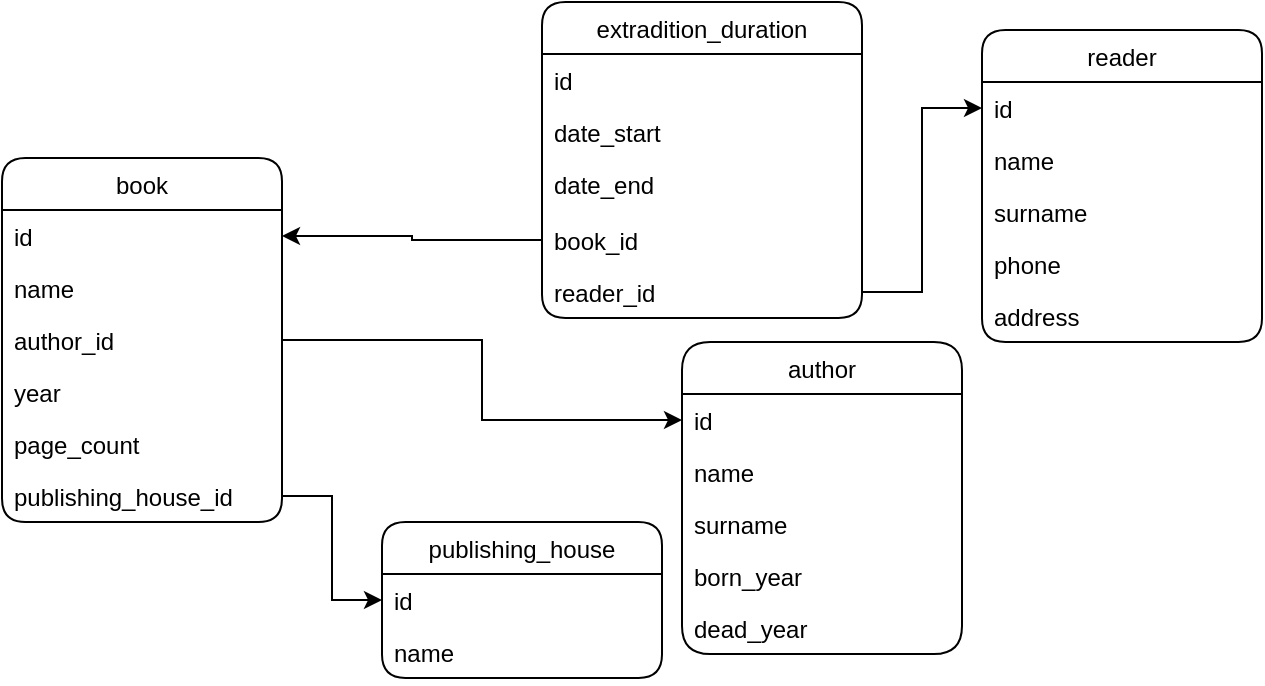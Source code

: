 <mxfile version="20.5.1" type="device" pages="2"><diagram id="Ulc002I4-CXRg7rzfWcE" name="Страница 1"><mxGraphModel dx="1038" dy="575" grid="1" gridSize="10" guides="1" tooltips="1" connect="1" arrows="1" fold="1" page="1" pageScale="1" pageWidth="827" pageHeight="1169" math="0" shadow="0"><root><mxCell id="0"/><mxCell id="1" parent="0"/><mxCell id="hzGDxLUB0dOeA8XzOo1Z-1" value="book" style="swimlane;fontStyle=0;childLayout=stackLayout;horizontal=1;startSize=26;fillColor=none;horizontalStack=0;resizeParent=1;resizeParentMax=0;resizeLast=0;collapsible=1;marginBottom=0;rounded=1;sketch=0;" parent="1" vertex="1"><mxGeometry x="30" y="88" width="140" height="182" as="geometry"/></mxCell><mxCell id="hzGDxLUB0dOeA8XzOo1Z-2" value="id" style="text;strokeColor=none;fillColor=none;align=left;verticalAlign=top;spacingLeft=4;spacingRight=4;overflow=hidden;rotatable=0;points=[[0,0.5],[1,0.5]];portConstraint=eastwest;" parent="hzGDxLUB0dOeA8XzOo1Z-1" vertex="1"><mxGeometry y="26" width="140" height="26" as="geometry"/></mxCell><mxCell id="hzGDxLUB0dOeA8XzOo1Z-3" value="name" style="text;strokeColor=none;fillColor=none;align=left;verticalAlign=top;spacingLeft=4;spacingRight=4;overflow=hidden;rotatable=0;points=[[0,0.5],[1,0.5]];portConstraint=eastwest;rounded=1;sketch=0;" parent="hzGDxLUB0dOeA8XzOo1Z-1" vertex="1"><mxGeometry y="52" width="140" height="26" as="geometry"/></mxCell><mxCell id="BimgYkMW8qO6wALC753x-15" value="author_id" style="text;strokeColor=none;fillColor=none;align=left;verticalAlign=top;spacingLeft=4;spacingRight=4;overflow=hidden;rotatable=0;points=[[0,0.5],[1,0.5]];portConstraint=eastwest;rounded=1;sketch=0;" parent="hzGDxLUB0dOeA8XzOo1Z-1" vertex="1"><mxGeometry y="78" width="140" height="26" as="geometry"/></mxCell><mxCell id="BimgYkMW8qO6wALC753x-16" value="year" style="text;strokeColor=none;fillColor=none;align=left;verticalAlign=top;spacingLeft=4;spacingRight=4;overflow=hidden;rotatable=0;points=[[0,0.5],[1,0.5]];portConstraint=eastwest;rounded=1;sketch=0;" parent="hzGDxLUB0dOeA8XzOo1Z-1" vertex="1"><mxGeometry y="104" width="140" height="26" as="geometry"/></mxCell><mxCell id="BimgYkMW8qO6wALC753x-18" value="page_count" style="text;strokeColor=none;fillColor=none;align=left;verticalAlign=top;spacingLeft=4;spacingRight=4;overflow=hidden;rotatable=0;points=[[0,0.5],[1,0.5]];portConstraint=eastwest;rounded=1;sketch=0;" parent="hzGDxLUB0dOeA8XzOo1Z-1" vertex="1"><mxGeometry y="130" width="140" height="26" as="geometry"/></mxCell><mxCell id="BimgYkMW8qO6wALC753x-28" value="publishing_house_id" style="text;strokeColor=none;fillColor=none;align=left;verticalAlign=top;spacingLeft=4;spacingRight=4;overflow=hidden;rotatable=0;points=[[0,0.5],[1,0.5]];portConstraint=eastwest;rounded=1;sketch=0;" parent="hzGDxLUB0dOeA8XzOo1Z-1" vertex="1"><mxGeometry y="156" width="140" height="26" as="geometry"/></mxCell><mxCell id="BimgYkMW8qO6wALC753x-3" value="author" style="swimlane;fontStyle=0;childLayout=stackLayout;horizontal=1;startSize=26;fillColor=none;horizontalStack=0;resizeParent=1;resizeParentMax=0;resizeLast=0;collapsible=1;marginBottom=0;rounded=1;sketch=0;arcSize=18;" parent="1" vertex="1"><mxGeometry x="370" y="180" width="140" height="156" as="geometry"/></mxCell><mxCell id="BimgYkMW8qO6wALC753x-4" value="id" style="text;strokeColor=none;fillColor=none;align=left;verticalAlign=top;spacingLeft=4;spacingRight=4;overflow=hidden;rotatable=0;points=[[0,0.5],[1,0.5]];portConstraint=eastwest;" parent="BimgYkMW8qO6wALC753x-3" vertex="1"><mxGeometry y="26" width="140" height="26" as="geometry"/></mxCell><mxCell id="BimgYkMW8qO6wALC753x-5" value="name" style="text;strokeColor=none;fillColor=none;align=left;verticalAlign=top;spacingLeft=4;spacingRight=4;overflow=hidden;rotatable=0;points=[[0,0.5],[1,0.5]];portConstraint=eastwest;rounded=1;sketch=0;" parent="BimgYkMW8qO6wALC753x-3" vertex="1"><mxGeometry y="52" width="140" height="26" as="geometry"/></mxCell><mxCell id="BimgYkMW8qO6wALC753x-21" value="surname" style="text;strokeColor=none;fillColor=none;align=left;verticalAlign=top;spacingLeft=4;spacingRight=4;overflow=hidden;rotatable=0;points=[[0,0.5],[1,0.5]];portConstraint=eastwest;rounded=1;sketch=0;" parent="BimgYkMW8qO6wALC753x-3" vertex="1"><mxGeometry y="78" width="140" height="26" as="geometry"/></mxCell><mxCell id="BimgYkMW8qO6wALC753x-23" value="born_year" style="text;strokeColor=none;fillColor=none;align=left;verticalAlign=top;spacingLeft=4;spacingRight=4;overflow=hidden;rotatable=0;points=[[0,0.5],[1,0.5]];portConstraint=eastwest;rounded=1;sketch=0;" parent="BimgYkMW8qO6wALC753x-3" vertex="1"><mxGeometry y="104" width="140" height="26" as="geometry"/></mxCell><mxCell id="BimgYkMW8qO6wALC753x-24" value="dead_year" style="text;strokeColor=none;fillColor=none;align=left;verticalAlign=top;spacingLeft=4;spacingRight=4;overflow=hidden;rotatable=0;points=[[0,0.5],[1,0.5]];portConstraint=eastwest;rounded=1;sketch=0;" parent="BimgYkMW8qO6wALC753x-3" vertex="1"><mxGeometry y="130" width="140" height="26" as="geometry"/></mxCell><mxCell id="BimgYkMW8qO6wALC753x-6" value="publishing_house" style="swimlane;fontStyle=0;childLayout=stackLayout;horizontal=1;startSize=26;fillColor=none;horizontalStack=0;resizeParent=1;resizeParentMax=0;resizeLast=0;collapsible=1;marginBottom=0;rounded=1;sketch=0;" parent="1" vertex="1"><mxGeometry x="220" y="270" width="140" height="78" as="geometry"/></mxCell><mxCell id="BimgYkMW8qO6wALC753x-7" value="id" style="text;strokeColor=none;fillColor=none;align=left;verticalAlign=top;spacingLeft=4;spacingRight=4;overflow=hidden;rotatable=0;points=[[0,0.5],[1,0.5]];portConstraint=eastwest;" parent="BimgYkMW8qO6wALC753x-6" vertex="1"><mxGeometry y="26" width="140" height="26" as="geometry"/></mxCell><mxCell id="BimgYkMW8qO6wALC753x-8" value="name" style="text;strokeColor=none;fillColor=none;align=left;verticalAlign=top;spacingLeft=4;spacingRight=4;overflow=hidden;rotatable=0;points=[[0,0.5],[1,0.5]];portConstraint=eastwest;rounded=1;sketch=0;" parent="BimgYkMW8qO6wALC753x-6" vertex="1"><mxGeometry y="52" width="140" height="26" as="geometry"/></mxCell><mxCell id="BimgYkMW8qO6wALC753x-9" value="reader" style="swimlane;fontStyle=0;childLayout=stackLayout;horizontal=1;startSize=26;fillColor=none;horizontalStack=0;resizeParent=1;resizeParentMax=0;resizeLast=0;collapsible=1;marginBottom=0;rounded=1;sketch=0;" parent="1" vertex="1"><mxGeometry x="520" y="24" width="140" height="156" as="geometry"/></mxCell><mxCell id="BimgYkMW8qO6wALC753x-10" value="id" style="text;strokeColor=none;fillColor=none;align=left;verticalAlign=top;spacingLeft=4;spacingRight=4;overflow=hidden;rotatable=0;points=[[0,0.5],[1,0.5]];portConstraint=eastwest;" parent="BimgYkMW8qO6wALC753x-9" vertex="1"><mxGeometry y="26" width="140" height="26" as="geometry"/></mxCell><mxCell id="BimgYkMW8qO6wALC753x-11" value="name" style="text;strokeColor=none;fillColor=none;align=left;verticalAlign=top;spacingLeft=4;spacingRight=4;overflow=hidden;rotatable=0;points=[[0,0.5],[1,0.5]];portConstraint=eastwest;rounded=1;sketch=0;" parent="BimgYkMW8qO6wALC753x-9" vertex="1"><mxGeometry y="52" width="140" height="26" as="geometry"/></mxCell><mxCell id="KLLlREZZhY21JZ8AcvgO-2" value="surname" style="text;strokeColor=none;fillColor=none;align=left;verticalAlign=top;spacingLeft=4;spacingRight=4;overflow=hidden;rotatable=0;points=[[0,0.5],[1,0.5]];portConstraint=eastwest;rounded=1;sketch=0;" parent="BimgYkMW8qO6wALC753x-9" vertex="1"><mxGeometry y="78" width="140" height="26" as="geometry"/></mxCell><mxCell id="KLLlREZZhY21JZ8AcvgO-3" value="phone" style="text;strokeColor=none;fillColor=none;align=left;verticalAlign=top;spacingLeft=4;spacingRight=4;overflow=hidden;rotatable=0;points=[[0,0.5],[1,0.5]];portConstraint=eastwest;rounded=1;sketch=0;" parent="BimgYkMW8qO6wALC753x-9" vertex="1"><mxGeometry y="104" width="140" height="26" as="geometry"/></mxCell><mxCell id="KLLlREZZhY21JZ8AcvgO-4" value="address" style="text;strokeColor=none;fillColor=none;align=left;verticalAlign=top;spacingLeft=4;spacingRight=4;overflow=hidden;rotatable=0;points=[[0,0.5],[1,0.5]];portConstraint=eastwest;rounded=1;sketch=0;" parent="BimgYkMW8qO6wALC753x-9" vertex="1"><mxGeometry y="130" width="140" height="26" as="geometry"/></mxCell><mxCell id="KLLlREZZhY21JZ8AcvgO-5" value="extradition_duration" style="swimlane;fontStyle=0;childLayout=stackLayout;horizontal=1;startSize=26;fillColor=none;horizontalStack=0;resizeParent=1;resizeParentMax=0;resizeLast=0;collapsible=1;marginBottom=0;rounded=1;sketch=0;" parent="1" vertex="1"><mxGeometry x="300" y="10" width="160" height="158" as="geometry"/></mxCell><mxCell id="KLLlREZZhY21JZ8AcvgO-6" value="id" style="text;strokeColor=none;fillColor=none;align=left;verticalAlign=top;spacingLeft=4;spacingRight=4;overflow=hidden;rotatable=0;points=[[0,0.5],[1,0.5]];portConstraint=eastwest;" parent="KLLlREZZhY21JZ8AcvgO-5" vertex="1"><mxGeometry y="26" width="160" height="26" as="geometry"/></mxCell><mxCell id="KLLlREZZhY21JZ8AcvgO-7" value="date_start" style="text;strokeColor=none;fillColor=none;align=left;verticalAlign=top;spacingLeft=4;spacingRight=4;overflow=hidden;rotatable=0;points=[[0,0.5],[1,0.5]];portConstraint=eastwest;rounded=1;sketch=0;" parent="KLLlREZZhY21JZ8AcvgO-5" vertex="1"><mxGeometry y="52" width="160" height="26" as="geometry"/></mxCell><mxCell id="KLLlREZZhY21JZ8AcvgO-11" value="date_end" style="text;strokeColor=none;fillColor=none;align=left;verticalAlign=top;spacingLeft=4;spacingRight=4;overflow=hidden;rotatable=0;points=[[0,0.5],[1,0.5]];portConstraint=eastwest;rounded=1;sketch=0;" parent="KLLlREZZhY21JZ8AcvgO-5" vertex="1"><mxGeometry y="78" width="160" height="28" as="geometry"/></mxCell><mxCell id="KLLlREZZhY21JZ8AcvgO-12" value="book_id" style="text;strokeColor=none;fillColor=none;align=left;verticalAlign=top;spacingLeft=4;spacingRight=4;overflow=hidden;rotatable=0;points=[[0,0.5],[1,0.5]];portConstraint=eastwest;rounded=1;sketch=0;" parent="KLLlREZZhY21JZ8AcvgO-5" vertex="1"><mxGeometry y="106" width="160" height="26" as="geometry"/></mxCell><mxCell id="KLLlREZZhY21JZ8AcvgO-15" value="reader_id" style="text;strokeColor=none;fillColor=none;align=left;verticalAlign=top;spacingLeft=4;spacingRight=4;overflow=hidden;rotatable=0;points=[[0,0.5],[1,0.5]];portConstraint=eastwest;rounded=1;sketch=0;" parent="KLLlREZZhY21JZ8AcvgO-5" vertex="1"><mxGeometry y="132" width="160" height="26" as="geometry"/></mxCell><mxCell id="KLLlREZZhY21JZ8AcvgO-19" style="edgeStyle=orthogonalEdgeStyle;rounded=0;orthogonalLoop=1;jettySize=auto;html=1;exitX=1;exitY=0.5;exitDx=0;exitDy=0;entryX=0;entryY=0.5;entryDx=0;entryDy=0;" parent="1" source="BimgYkMW8qO6wALC753x-28" target="BimgYkMW8qO6wALC753x-7" edge="1"><mxGeometry relative="1" as="geometry"/></mxCell><mxCell id="jQfHkYyOE1XzDKvsQKib-1" style="edgeStyle=orthogonalEdgeStyle;rounded=0;orthogonalLoop=1;jettySize=auto;html=1;exitX=0;exitY=0.5;exitDx=0;exitDy=0;entryX=1;entryY=0.5;entryDx=0;entryDy=0;" parent="1" source="KLLlREZZhY21JZ8AcvgO-12" target="hzGDxLUB0dOeA8XzOo1Z-2" edge="1"><mxGeometry relative="1" as="geometry"/></mxCell><mxCell id="jQfHkYyOE1XzDKvsQKib-2" style="edgeStyle=orthogonalEdgeStyle;rounded=0;orthogonalLoop=1;jettySize=auto;html=1;exitX=1;exitY=0.5;exitDx=0;exitDy=0;entryX=0;entryY=0.5;entryDx=0;entryDy=0;" parent="1" source="BimgYkMW8qO6wALC753x-15" target="BimgYkMW8qO6wALC753x-4" edge="1"><mxGeometry relative="1" as="geometry"/></mxCell><mxCell id="jQfHkYyOE1XzDKvsQKib-3" style="edgeStyle=orthogonalEdgeStyle;rounded=0;orthogonalLoop=1;jettySize=auto;html=1;exitX=1;exitY=0.5;exitDx=0;exitDy=0;entryX=0;entryY=0.5;entryDx=0;entryDy=0;" parent="1" source="KLLlREZZhY21JZ8AcvgO-15" target="BimgYkMW8qO6wALC753x-10" edge="1"><mxGeometry relative="1" as="geometry"/></mxCell></root></mxGraphModel></diagram><diagram id="OGjH3n6MJBqiH3PN8NnM" name="Страница 2"><mxGraphModel dx="1038" dy="575" grid="1" gridSize="10" guides="1" tooltips="1" connect="1" arrows="1" fold="1" page="1" pageScale="1" pageWidth="827" pageHeight="1169" math="0" shadow="0"><root><mxCell id="0"/><mxCell id="1" parent="0"/></root></mxGraphModel></diagram></mxfile>